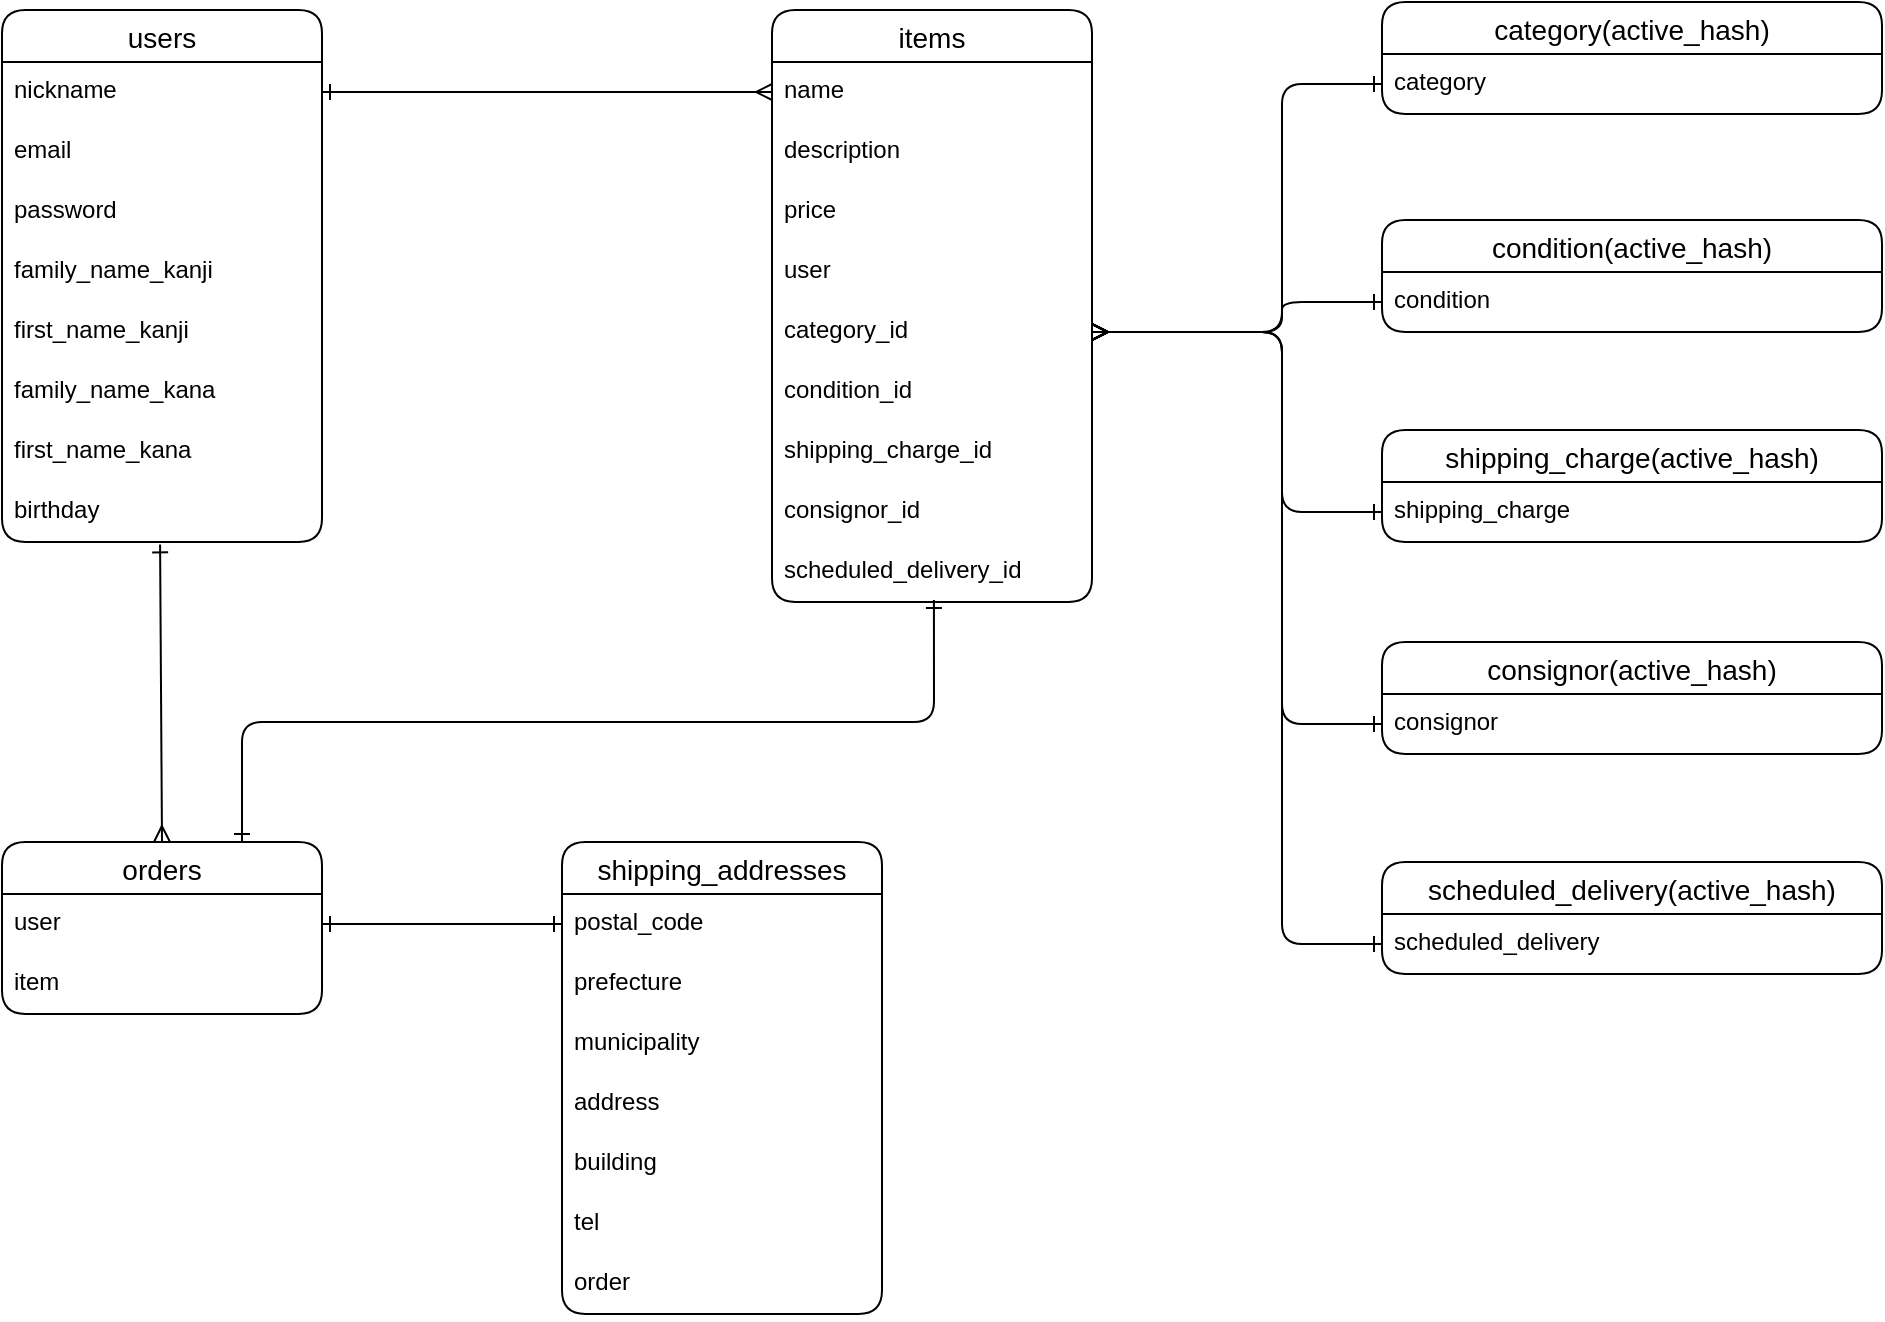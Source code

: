 <mxfile>
    <diagram id="ltU8W1lW6QW5anNjhQUx" name="ページ1">
        <mxGraphModel dx="645" dy="518" grid="1" gridSize="10" guides="1" tooltips="1" connect="1" arrows="1" fold="1" page="1" pageScale="1" pageWidth="1169" pageHeight="827" math="0" shadow="0">
            <root>
                <mxCell id="0"/>
                <mxCell id="1" parent="0"/>
                <mxCell id="2" value="items" style="swimlane;fontStyle=0;childLayout=stackLayout;horizontal=1;startSize=26;horizontalStack=0;resizeParent=1;resizeParentMax=0;resizeLast=0;collapsible=1;marginBottom=0;align=center;fontSize=14;rounded=1;" vertex="1" parent="1">
                    <mxGeometry x="505" y="84" width="160" height="296" as="geometry"/>
                </mxCell>
                <mxCell id="3" value="name" style="text;strokeColor=none;fillColor=none;spacingLeft=4;spacingRight=4;overflow=hidden;rotatable=0;points=[[0,0.5],[1,0.5]];portConstraint=eastwest;fontSize=12;rounded=1;" vertex="1" parent="2">
                    <mxGeometry y="26" width="160" height="30" as="geometry"/>
                </mxCell>
                <mxCell id="4" value="description" style="text;strokeColor=none;fillColor=none;spacingLeft=4;spacingRight=4;overflow=hidden;rotatable=0;points=[[0,0.5],[1,0.5]];portConstraint=eastwest;fontSize=12;rounded=1;" vertex="1" parent="2">
                    <mxGeometry y="56" width="160" height="30" as="geometry"/>
                </mxCell>
                <mxCell id="5" value="price" style="text;strokeColor=none;fillColor=none;spacingLeft=4;spacingRight=4;overflow=hidden;rotatable=0;points=[[0,0.5],[1,0.5]];portConstraint=eastwest;fontSize=12;rounded=1;" vertex="1" parent="2">
                    <mxGeometry y="86" width="160" height="30" as="geometry"/>
                </mxCell>
                <mxCell id="42" value="user" style="text;strokeColor=none;fillColor=none;spacingLeft=4;spacingRight=4;overflow=hidden;rotatable=0;points=[[0,0.5],[1,0.5]];portConstraint=eastwest;fontSize=12;rounded=1;" vertex="1" parent="2">
                    <mxGeometry y="116" width="160" height="30" as="geometry"/>
                </mxCell>
                <mxCell id="45" value="category_id" style="text;strokeColor=none;fillColor=none;spacingLeft=4;spacingRight=4;overflow=hidden;rotatable=0;points=[[0,0.5],[1,0.5]];portConstraint=eastwest;fontSize=12;rounded=1;" vertex="1" parent="2">
                    <mxGeometry y="146" width="160" height="30" as="geometry"/>
                </mxCell>
                <mxCell id="47" value="condition_id" style="text;strokeColor=none;fillColor=none;spacingLeft=4;spacingRight=4;overflow=hidden;rotatable=0;points=[[0,0.5],[1,0.5]];portConstraint=eastwest;fontSize=12;rounded=1;" vertex="1" parent="2">
                    <mxGeometry y="176" width="160" height="30" as="geometry"/>
                </mxCell>
                <mxCell id="49" value="shipping_charge_id" style="text;strokeColor=none;fillColor=none;spacingLeft=4;spacingRight=4;overflow=hidden;rotatable=0;points=[[0,0.5],[1,0.5]];portConstraint=eastwest;fontSize=12;rounded=1;" vertex="1" parent="2">
                    <mxGeometry y="206" width="160" height="30" as="geometry"/>
                </mxCell>
                <mxCell id="48" value="consignor_id" style="text;strokeColor=none;fillColor=none;spacingLeft=4;spacingRight=4;overflow=hidden;rotatable=0;points=[[0,0.5],[1,0.5]];portConstraint=eastwest;fontSize=12;rounded=1;" vertex="1" parent="2">
                    <mxGeometry y="236" width="160" height="30" as="geometry"/>
                </mxCell>
                <mxCell id="46" value="scheduled_delivery_id" style="text;strokeColor=none;fillColor=none;spacingLeft=4;spacingRight=4;overflow=hidden;rotatable=0;points=[[0,0.5],[1,0.5]];portConstraint=eastwest;fontSize=12;rounded=1;" vertex="1" parent="2">
                    <mxGeometry y="266" width="160" height="30" as="geometry"/>
                </mxCell>
                <mxCell id="6" value="users" style="swimlane;fontStyle=0;childLayout=stackLayout;horizontal=1;startSize=26;horizontalStack=0;resizeParent=1;resizeParentMax=0;resizeLast=0;collapsible=1;marginBottom=0;align=center;fontSize=14;rounded=1;" vertex="1" parent="1">
                    <mxGeometry x="120" y="84" width="160" height="266" as="geometry"/>
                </mxCell>
                <mxCell id="7" value="nickname" style="text;strokeColor=none;fillColor=none;spacingLeft=4;spacingRight=4;overflow=hidden;rotatable=0;points=[[0,0.5],[1,0.5]];portConstraint=eastwest;fontSize=12;rounded=1;" vertex="1" parent="6">
                    <mxGeometry y="26" width="160" height="30" as="geometry"/>
                </mxCell>
                <mxCell id="8" value="email" style="text;strokeColor=none;fillColor=none;spacingLeft=4;spacingRight=4;overflow=hidden;rotatable=0;points=[[0,0.5],[1,0.5]];portConstraint=eastwest;fontSize=12;rounded=1;" vertex="1" parent="6">
                    <mxGeometry y="56" width="160" height="30" as="geometry"/>
                </mxCell>
                <mxCell id="9" value="password" style="text;strokeColor=none;fillColor=none;spacingLeft=4;spacingRight=4;overflow=hidden;rotatable=0;points=[[0,0.5],[1,0.5]];portConstraint=eastwest;fontSize=12;rounded=1;" vertex="1" parent="6">
                    <mxGeometry y="86" width="160" height="30" as="geometry"/>
                </mxCell>
                <mxCell id="18" value="family_name_kanji" style="text;strokeColor=none;fillColor=none;spacingLeft=4;spacingRight=4;overflow=hidden;rotatable=0;points=[[0,0.5],[1,0.5]];portConstraint=eastwest;fontSize=12;rounded=1;" vertex="1" parent="6">
                    <mxGeometry y="116" width="160" height="30" as="geometry"/>
                </mxCell>
                <mxCell id="19" value="first_name_kanji" style="text;strokeColor=none;fillColor=none;spacingLeft=4;spacingRight=4;overflow=hidden;rotatable=0;points=[[0,0.5],[1,0.5]];portConstraint=eastwest;fontSize=12;rounded=1;" vertex="1" parent="6">
                    <mxGeometry y="146" width="160" height="30" as="geometry"/>
                </mxCell>
                <mxCell id="21" value="family_name_kana" style="text;strokeColor=none;fillColor=none;spacingLeft=4;spacingRight=4;overflow=hidden;rotatable=0;points=[[0,0.5],[1,0.5]];portConstraint=eastwest;fontSize=12;rounded=1;" vertex="1" parent="6">
                    <mxGeometry y="176" width="160" height="30" as="geometry"/>
                </mxCell>
                <mxCell id="20" value="first_name_kana" style="text;strokeColor=none;fillColor=none;spacingLeft=4;spacingRight=4;overflow=hidden;rotatable=0;points=[[0,0.5],[1,0.5]];portConstraint=eastwest;fontSize=12;rounded=1;" vertex="1" parent="6">
                    <mxGeometry y="206" width="160" height="30" as="geometry"/>
                </mxCell>
                <mxCell id="22" value="birthday" style="text;strokeColor=none;fillColor=none;spacingLeft=4;spacingRight=4;overflow=hidden;rotatable=0;points=[[0,0.5],[1,0.5]];portConstraint=eastwest;fontSize=12;rounded=1;" vertex="1" parent="6">
                    <mxGeometry y="236" width="160" height="30" as="geometry"/>
                </mxCell>
                <mxCell id="64" style="edgeStyle=none;rounded=1;html=1;exitX=0.75;exitY=0;exitDx=0;exitDy=0;entryX=0.506;entryY=0.967;entryDx=0;entryDy=0;startArrow=ERone;startFill=0;endArrow=ERone;endFill=0;entryPerimeter=0;" edge="1" parent="1" source="10" target="46">
                    <mxGeometry relative="1" as="geometry">
                        <Array as="points">
                            <mxPoint x="240" y="440"/>
                            <mxPoint x="586" y="440"/>
                        </Array>
                    </mxGeometry>
                </mxCell>
                <mxCell id="10" value="orders" style="swimlane;fontStyle=0;childLayout=stackLayout;horizontal=1;startSize=26;horizontalStack=0;resizeParent=1;resizeParentMax=0;resizeLast=0;collapsible=1;marginBottom=0;align=center;fontSize=14;rounded=1;" vertex="1" parent="1">
                    <mxGeometry x="120" y="500" width="160" height="86" as="geometry"/>
                </mxCell>
                <mxCell id="11" value="user" style="text;strokeColor=none;fillColor=none;spacingLeft=4;spacingRight=4;overflow=hidden;rotatable=0;points=[[0,0.5],[1,0.5]];portConstraint=eastwest;fontSize=12;rounded=1;" vertex="1" parent="10">
                    <mxGeometry y="26" width="160" height="30" as="geometry"/>
                </mxCell>
                <mxCell id="12" value="item" style="text;strokeColor=none;fillColor=none;spacingLeft=4;spacingRight=4;overflow=hidden;rotatable=0;points=[[0,0.5],[1,0.5]];portConstraint=eastwest;fontSize=12;rounded=1;" vertex="1" parent="10">
                    <mxGeometry y="56" width="160" height="30" as="geometry"/>
                </mxCell>
                <mxCell id="14" value="shipping_addresses" style="swimlane;fontStyle=0;childLayout=stackLayout;horizontal=1;startSize=26;horizontalStack=0;resizeParent=1;resizeParentMax=0;resizeLast=0;collapsible=1;marginBottom=0;align=center;fontSize=14;rounded=1;" vertex="1" parent="1">
                    <mxGeometry x="400" y="500" width="160" height="236" as="geometry"/>
                </mxCell>
                <mxCell id="15" value="postal_code" style="text;strokeColor=none;fillColor=none;spacingLeft=4;spacingRight=4;overflow=hidden;rotatable=0;points=[[0,0.5],[1,0.5]];portConstraint=eastwest;fontSize=12;rounded=1;" vertex="1" parent="14">
                    <mxGeometry y="26" width="160" height="30" as="geometry"/>
                </mxCell>
                <mxCell id="16" value="prefecture" style="text;strokeColor=none;fillColor=none;spacingLeft=4;spacingRight=4;overflow=hidden;rotatable=0;points=[[0,0.5],[1,0.5]];portConstraint=eastwest;fontSize=12;rounded=1;" vertex="1" parent="14">
                    <mxGeometry y="56" width="160" height="30" as="geometry"/>
                </mxCell>
                <mxCell id="17" value="municipality" style="text;strokeColor=none;fillColor=none;spacingLeft=4;spacingRight=4;overflow=hidden;rotatable=0;points=[[0,0.5],[1,0.5]];portConstraint=eastwest;fontSize=12;rounded=1;" vertex="1" parent="14">
                    <mxGeometry y="86" width="160" height="30" as="geometry"/>
                </mxCell>
                <mxCell id="25" value="address" style="text;strokeColor=none;fillColor=none;spacingLeft=4;spacingRight=4;overflow=hidden;rotatable=0;points=[[0,0.5],[1,0.5]];portConstraint=eastwest;fontSize=12;rounded=1;" vertex="1" parent="14">
                    <mxGeometry y="116" width="160" height="30" as="geometry"/>
                </mxCell>
                <mxCell id="26" value="building" style="text;strokeColor=none;fillColor=none;spacingLeft=4;spacingRight=4;overflow=hidden;rotatable=0;points=[[0,0.5],[1,0.5]];portConstraint=eastwest;fontSize=12;rounded=1;" vertex="1" parent="14">
                    <mxGeometry y="146" width="160" height="30" as="geometry"/>
                </mxCell>
                <mxCell id="27" value="tel" style="text;strokeColor=none;fillColor=none;spacingLeft=4;spacingRight=4;overflow=hidden;rotatable=0;points=[[0,0.5],[1,0.5]];portConstraint=eastwest;fontSize=12;rounded=1;" vertex="1" parent="14">
                    <mxGeometry y="176" width="160" height="30" as="geometry"/>
                </mxCell>
                <mxCell id="44" value="order" style="text;strokeColor=none;fillColor=none;spacingLeft=4;spacingRight=4;overflow=hidden;rotatable=0;points=[[0,0.5],[1,0.5]];portConstraint=eastwest;fontSize=12;rounded=1;" vertex="1" parent="14">
                    <mxGeometry y="206" width="160" height="30" as="geometry"/>
                </mxCell>
                <mxCell id="28" value="category(active_hash)" style="swimlane;fontStyle=0;childLayout=stackLayout;horizontal=1;startSize=26;horizontalStack=0;resizeParent=1;resizeParentMax=0;resizeLast=0;collapsible=1;marginBottom=0;align=center;fontSize=14;rounded=1;" vertex="1" parent="1">
                    <mxGeometry x="810" y="80" width="250" height="56" as="geometry"/>
                </mxCell>
                <mxCell id="29" value="category" style="text;strokeColor=none;fillColor=none;spacingLeft=4;spacingRight=4;overflow=hidden;rotatable=0;points=[[0,0.5],[1,0.5]];portConstraint=eastwest;fontSize=12;rounded=1;" vertex="1" parent="28">
                    <mxGeometry y="26" width="250" height="30" as="geometry"/>
                </mxCell>
                <mxCell id="34" value="scheduled_delivery(active_hash)" style="swimlane;fontStyle=0;childLayout=stackLayout;horizontal=1;startSize=26;horizontalStack=0;resizeParent=1;resizeParentMax=0;resizeLast=0;collapsible=1;marginBottom=0;align=center;fontSize=14;rounded=1;" vertex="1" parent="1">
                    <mxGeometry x="810" y="510" width="250" height="56" as="geometry"/>
                </mxCell>
                <mxCell id="35" value="scheduled_delivery" style="text;strokeColor=none;fillColor=none;spacingLeft=4;spacingRight=4;overflow=hidden;rotatable=0;points=[[0,0.5],[1,0.5]];portConstraint=eastwest;fontSize=12;rounded=1;" vertex="1" parent="34">
                    <mxGeometry y="26" width="250" height="30" as="geometry"/>
                </mxCell>
                <mxCell id="36" value="consignor(active_hash)" style="swimlane;fontStyle=0;childLayout=stackLayout;horizontal=1;startSize=26;horizontalStack=0;resizeParent=1;resizeParentMax=0;resizeLast=0;collapsible=1;marginBottom=0;align=center;fontSize=14;rounded=1;" vertex="1" parent="1">
                    <mxGeometry x="810" y="400" width="250" height="56" as="geometry"/>
                </mxCell>
                <mxCell id="37" value="consignor" style="text;strokeColor=none;fillColor=none;spacingLeft=4;spacingRight=4;overflow=hidden;rotatable=0;points=[[0,0.5],[1,0.5]];portConstraint=eastwest;fontSize=12;rounded=1;" vertex="1" parent="36">
                    <mxGeometry y="26" width="250" height="30" as="geometry"/>
                </mxCell>
                <mxCell id="38" value="shipping_charge(active_hash)" style="swimlane;fontStyle=0;childLayout=stackLayout;horizontal=1;startSize=26;horizontalStack=0;resizeParent=1;resizeParentMax=0;resizeLast=0;collapsible=1;marginBottom=0;align=center;fontSize=14;rounded=1;" vertex="1" parent="1">
                    <mxGeometry x="810" y="294" width="250" height="56" as="geometry"/>
                </mxCell>
                <mxCell id="39" value="shipping_charge" style="text;strokeColor=none;fillColor=none;spacingLeft=4;spacingRight=4;overflow=hidden;rotatable=0;points=[[0,0.5],[1,0.5]];portConstraint=eastwest;fontSize=12;rounded=1;" vertex="1" parent="38">
                    <mxGeometry y="26" width="250" height="30" as="geometry"/>
                </mxCell>
                <mxCell id="40" value="condition(active_hash)" style="swimlane;fontStyle=0;childLayout=stackLayout;horizontal=1;startSize=26;horizontalStack=0;resizeParent=1;resizeParentMax=0;resizeLast=0;collapsible=1;marginBottom=0;align=center;fontSize=14;rounded=1;" vertex="1" parent="1">
                    <mxGeometry x="810" y="189" width="250" height="56" as="geometry"/>
                </mxCell>
                <mxCell id="41" value="condition" style="text;strokeColor=none;fillColor=none;spacingLeft=4;spacingRight=4;overflow=hidden;rotatable=0;points=[[0,0.5],[1,0.5]];portConstraint=eastwest;fontSize=12;rounded=1;" vertex="1" parent="40">
                    <mxGeometry y="26" width="250" height="30" as="geometry"/>
                </mxCell>
                <mxCell id="50" value="" style="edgeStyle=entityRelationEdgeStyle;fontSize=12;html=1;endArrow=ERmany;endFill=0;exitX=1;exitY=0.5;exitDx=0;exitDy=0;entryX=0;entryY=0.5;entryDx=0;entryDy=0;startArrow=ERone;startFill=0;fontStyle=1;rounded=1;" edge="1" parent="1" source="7" target="3">
                    <mxGeometry width="100" height="100" relative="1" as="geometry">
                        <mxPoint x="290" y="120" as="sourcePoint"/>
                        <mxPoint x="500" y="310" as="targetPoint"/>
                    </mxGeometry>
                </mxCell>
                <mxCell id="56" value="" style="edgeStyle=entityRelationEdgeStyle;fontSize=12;html=1;endArrow=ERone;endFill=1;rounded=1;exitX=1;exitY=0.5;exitDx=0;exitDy=0;entryX=0;entryY=0.5;entryDx=0;entryDy=0;startArrow=ERone;startFill=0;" edge="1" parent="1" source="11" target="15">
                    <mxGeometry width="100" height="100" relative="1" as="geometry">
                        <mxPoint x="400" y="580" as="sourcePoint"/>
                        <mxPoint x="500" y="480" as="targetPoint"/>
                    </mxGeometry>
                </mxCell>
                <mxCell id="58" style="edgeStyle=none;rounded=1;html=1;exitX=0.494;exitY=1.04;exitDx=0;exitDy=0;entryX=0.5;entryY=0;entryDx=0;entryDy=0;startArrow=ERone;startFill=0;endArrow=ERmany;endFill=0;exitPerimeter=0;" edge="1" parent="1" source="22" target="10">
                    <mxGeometry relative="1" as="geometry"/>
                </mxCell>
                <mxCell id="59" style="edgeStyle=none;rounded=1;html=1;entryX=0;entryY=0.5;entryDx=0;entryDy=0;startArrow=ERmany;startFill=0;endArrow=ERone;endFill=0;exitX=1;exitY=0.5;exitDx=0;exitDy=0;" edge="1" parent="1" source="45" target="29">
                    <mxGeometry relative="1" as="geometry">
                        <mxPoint x="670" y="230" as="sourcePoint"/>
                        <Array as="points">
                            <mxPoint x="760" y="245"/>
                            <mxPoint x="760" y="121"/>
                        </Array>
                    </mxGeometry>
                </mxCell>
                <mxCell id="60" value="" style="endArrow=ERmany;html=1;rounded=1;exitX=0;exitY=0.5;exitDx=0;exitDy=0;endFill=0;startArrow=ERone;startFill=0;entryX=1;entryY=0.5;entryDx=0;entryDy=0;" edge="1" parent="1" source="35" target="45">
                    <mxGeometry width="50" height="50" relative="1" as="geometry">
                        <mxPoint x="720" y="390" as="sourcePoint"/>
                        <mxPoint x="670" y="240" as="targetPoint"/>
                        <Array as="points">
                            <mxPoint x="760" y="551"/>
                            <mxPoint x="760" y="245"/>
                        </Array>
                    </mxGeometry>
                </mxCell>
                <mxCell id="61" value="" style="endArrow=ERone;html=1;rounded=1;entryX=0;entryY=0.5;entryDx=0;entryDy=0;startArrow=ERmany;startFill=0;endFill=0;exitX=1;exitY=0.5;exitDx=0;exitDy=0;" edge="1" parent="1" source="45" target="41">
                    <mxGeometry width="50" height="50" relative="1" as="geometry">
                        <mxPoint x="740" y="230" as="sourcePoint"/>
                        <mxPoint x="770" y="340" as="targetPoint"/>
                        <Array as="points">
                            <mxPoint x="760" y="245"/>
                            <mxPoint x="760" y="230"/>
                        </Array>
                    </mxGeometry>
                </mxCell>
                <mxCell id="62" value="" style="endArrow=ERone;html=1;rounded=1;entryX=0;entryY=0.5;entryDx=0;entryDy=0;startArrow=ERmany;startFill=0;endFill=0;exitX=1;exitY=0.5;exitDx=0;exitDy=0;" edge="1" parent="1" source="45" target="39">
                    <mxGeometry width="50" height="50" relative="1" as="geometry">
                        <mxPoint x="740" y="335" as="sourcePoint"/>
                        <mxPoint x="770" y="340" as="targetPoint"/>
                        <Array as="points">
                            <mxPoint x="760" y="245"/>
                            <mxPoint x="760" y="335"/>
                        </Array>
                    </mxGeometry>
                </mxCell>
                <mxCell id="63" value="" style="endArrow=ERone;html=1;rounded=1;entryX=0;entryY=0.5;entryDx=0;entryDy=0;startArrow=ERmany;startFill=0;endFill=0;exitX=1;exitY=0.5;exitDx=0;exitDy=0;" edge="1" parent="1" source="45" target="37">
                    <mxGeometry width="50" height="50" relative="1" as="geometry">
                        <mxPoint x="740" y="441" as="sourcePoint"/>
                        <mxPoint x="770" y="340" as="targetPoint"/>
                        <Array as="points">
                            <mxPoint x="760" y="245"/>
                            <mxPoint x="760" y="441"/>
                        </Array>
                    </mxGeometry>
                </mxCell>
            </root>
        </mxGraphModel>
    </diagram>
</mxfile>